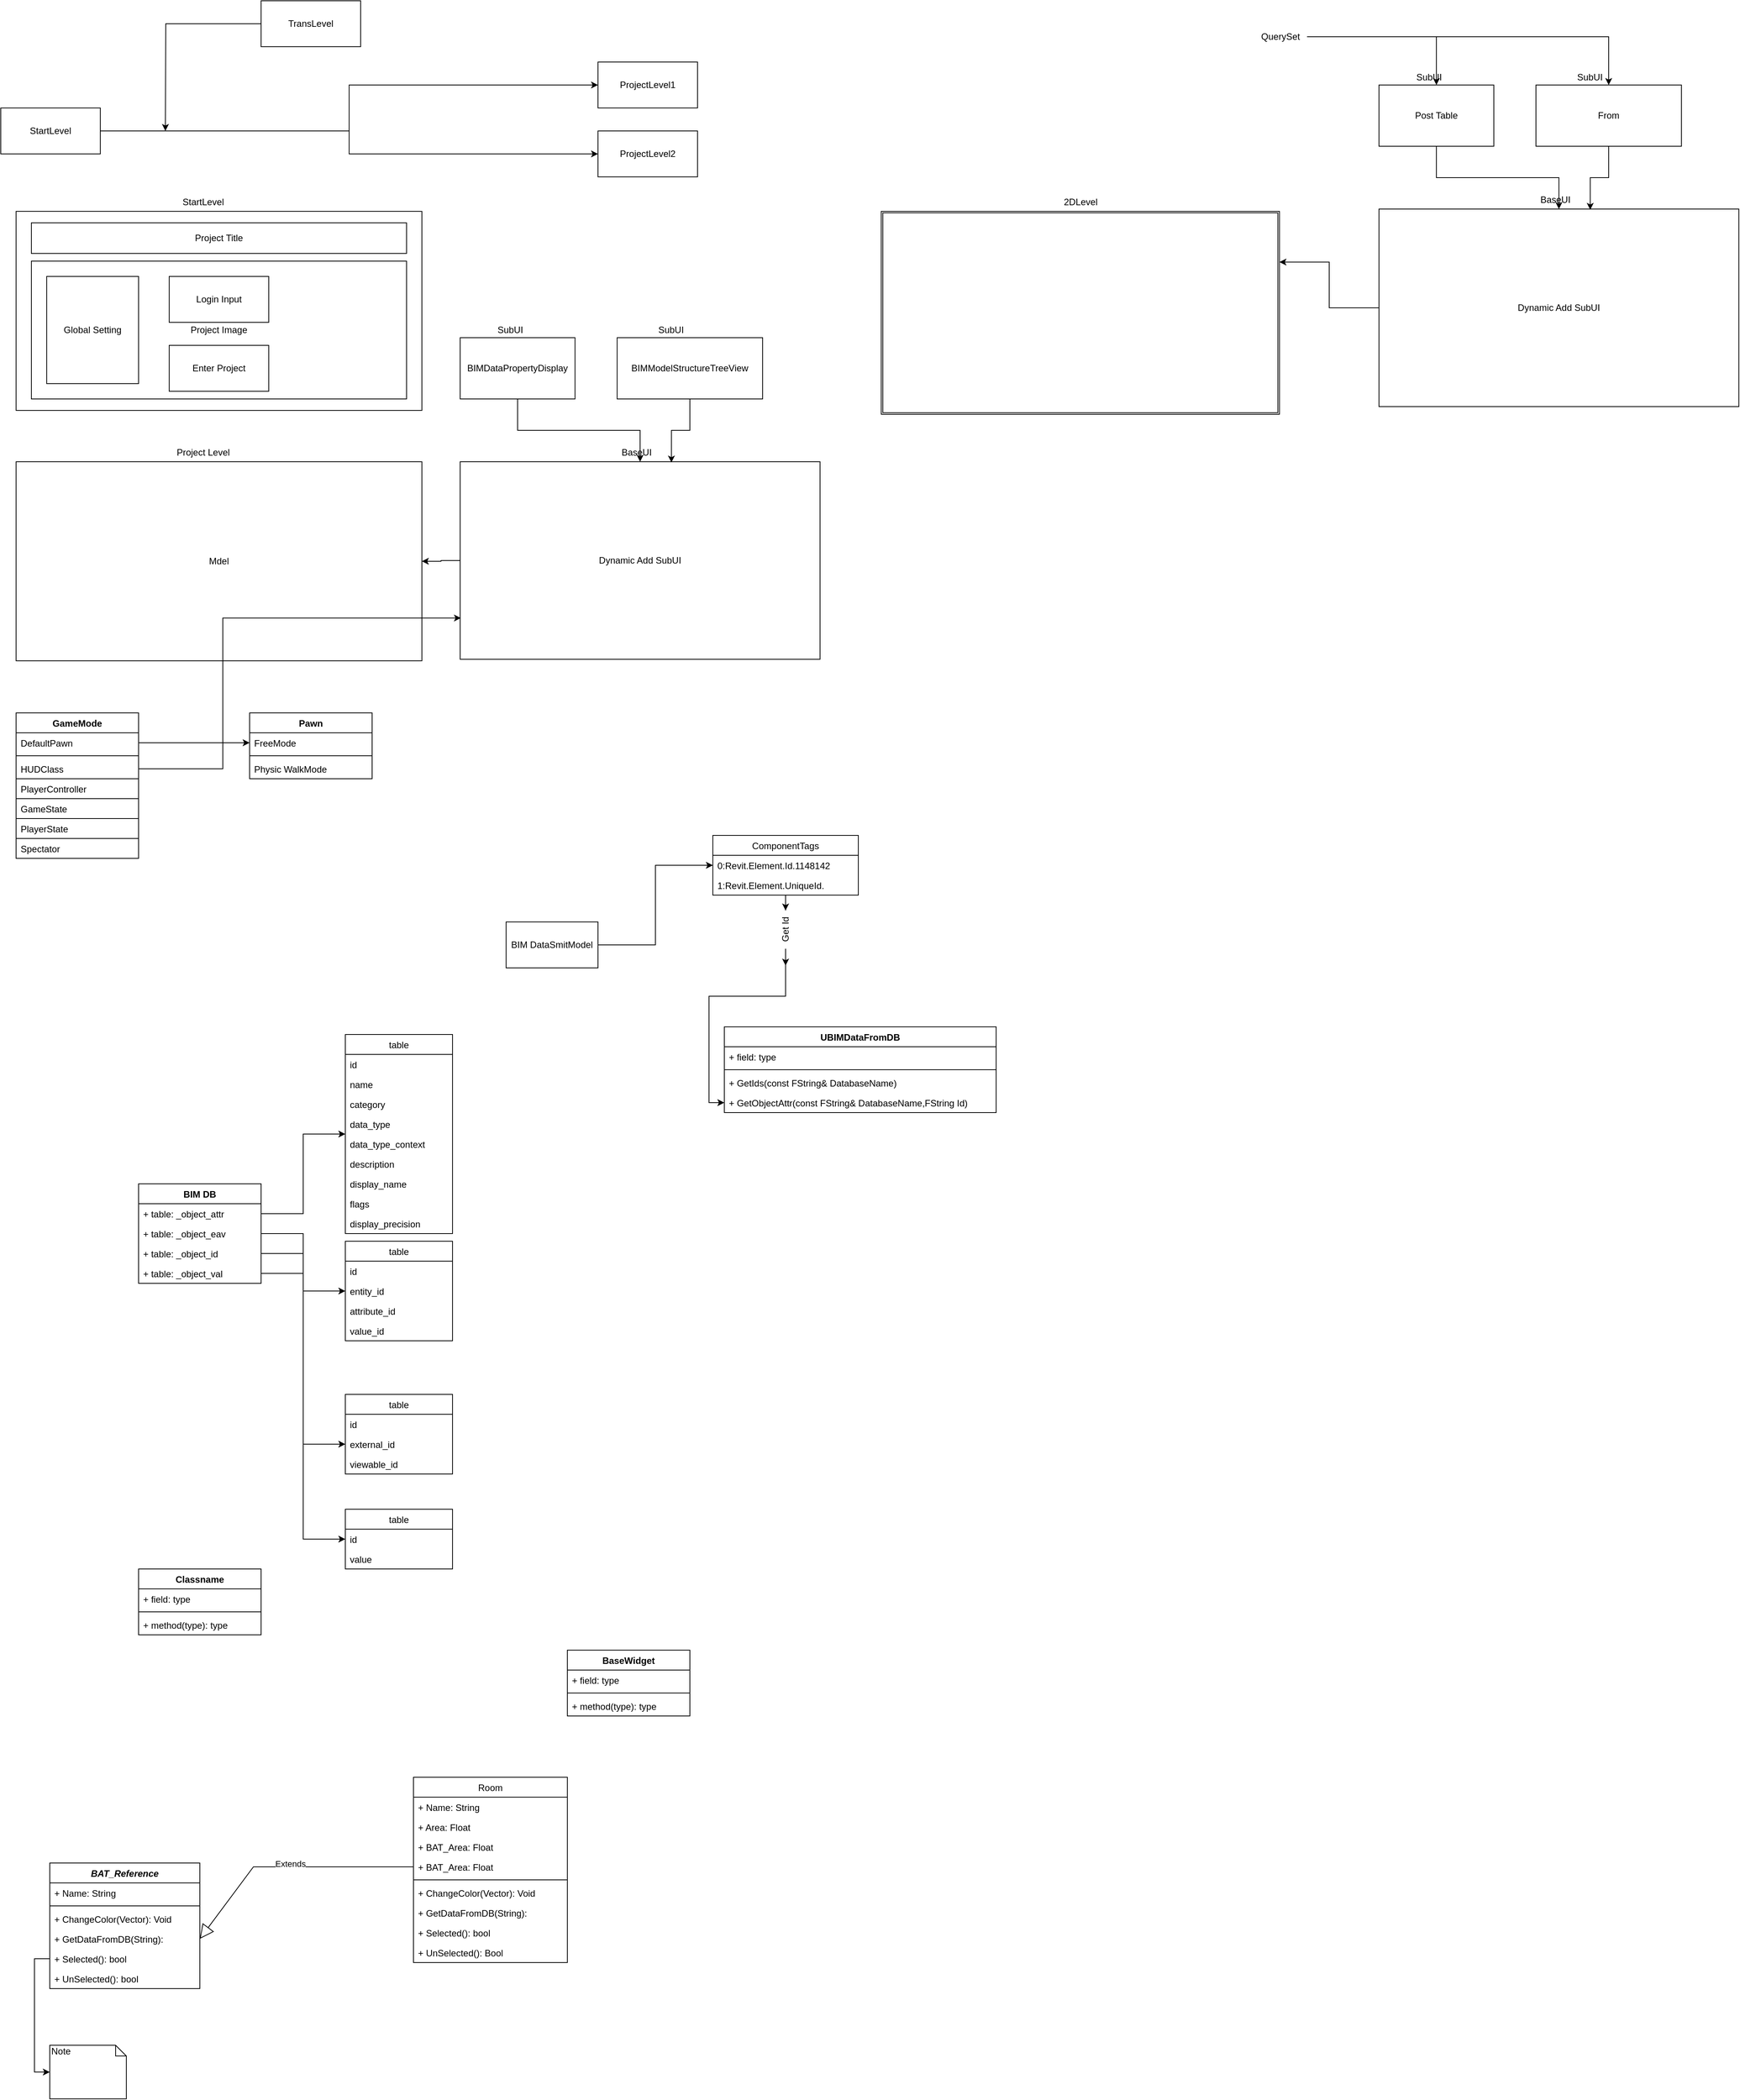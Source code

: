 <mxfile version="13.1.3" type="github">
  <diagram name="Page-1" id="9f46799a-70d6-7492-0946-bef42562c5a5">
    <mxGraphModel dx="1422" dy="793" grid="1" gridSize="10" guides="1" tooltips="1" connect="1" arrows="1" fold="1" page="1" pageScale="1" pageWidth="1100" pageHeight="850" background="#ffffff" math="0" shadow="0">
      <root>
        <mxCell id="0" />
        <mxCell id="1" parent="0" />
        <mxCell id="k9CPRZBm4vdzibTK0ZEi-4" style="edgeStyle=orthogonalEdgeStyle;rounded=0;orthogonalLoop=1;jettySize=auto;html=1;exitX=1;exitY=0.5;exitDx=0;exitDy=0;" parent="1" source="k9CPRZBm4vdzibTK0ZEi-2" target="k9CPRZBm4vdzibTK0ZEi-3" edge="1">
          <mxGeometry relative="1" as="geometry" />
        </mxCell>
        <mxCell id="k9CPRZBm4vdzibTK0ZEi-9" style="edgeStyle=orthogonalEdgeStyle;rounded=0;orthogonalLoop=1;jettySize=auto;html=1;" parent="1" source="k9CPRZBm4vdzibTK0ZEi-2" target="k9CPRZBm4vdzibTK0ZEi-8" edge="1">
          <mxGeometry relative="1" as="geometry" />
        </mxCell>
        <mxCell id="k9CPRZBm4vdzibTK0ZEi-2" value="StartLevel" style="rounded=0;whiteSpace=wrap;html=1;" parent="1" vertex="1">
          <mxGeometry x="40" y="160" width="130" height="60" as="geometry" />
        </mxCell>
        <mxCell id="k9CPRZBm4vdzibTK0ZEi-3" value="ProjectLevel1" style="rounded=0;whiteSpace=wrap;html=1;" parent="1" vertex="1">
          <mxGeometry x="820" y="100" width="130" height="60" as="geometry" />
        </mxCell>
        <mxCell id="k9CPRZBm4vdzibTK0ZEi-7" style="edgeStyle=orthogonalEdgeStyle;rounded=0;orthogonalLoop=1;jettySize=auto;html=1;" parent="1" source="k9CPRZBm4vdzibTK0ZEi-6" edge="1">
          <mxGeometry relative="1" as="geometry">
            <mxPoint x="255" y="190" as="targetPoint" />
          </mxGeometry>
        </mxCell>
        <mxCell id="k9CPRZBm4vdzibTK0ZEi-6" value="TransLevel" style="rounded=0;whiteSpace=wrap;html=1;" parent="1" vertex="1">
          <mxGeometry x="380" y="20" width="130" height="60" as="geometry" />
        </mxCell>
        <mxCell id="k9CPRZBm4vdzibTK0ZEi-8" value="ProjectLevel2" style="rounded=0;whiteSpace=wrap;html=1;" parent="1" vertex="1">
          <mxGeometry x="820" y="190" width="130" height="60" as="geometry" />
        </mxCell>
        <mxCell id="k9CPRZBm4vdzibTK0ZEi-12" value="" style="rounded=0;whiteSpace=wrap;html=1;" parent="1" vertex="1">
          <mxGeometry x="60" y="295" width="530" height="260" as="geometry" />
        </mxCell>
        <mxCell id="k9CPRZBm4vdzibTK0ZEi-14" value="Project Image" style="rounded=0;whiteSpace=wrap;html=1;" parent="1" vertex="1">
          <mxGeometry x="80" y="360" width="490" height="180" as="geometry" />
        </mxCell>
        <mxCell id="k9CPRZBm4vdzibTK0ZEi-15" value="Project Title" style="rounded=0;whiteSpace=wrap;html=1;" parent="1" vertex="1">
          <mxGeometry x="80" y="310" width="490" height="40" as="geometry" />
        </mxCell>
        <mxCell id="k9CPRZBm4vdzibTK0ZEi-17" value="StartLevel" style="text;html=1;align=center;verticalAlign=middle;resizable=0;points=[];autosize=1;" parent="1" vertex="1">
          <mxGeometry x="269" y="273" width="70" height="20" as="geometry" />
        </mxCell>
        <mxCell id="k9CPRZBm4vdzibTK0ZEi-18" value="Mdel" style="rounded=0;whiteSpace=wrap;html=1;" parent="1" vertex="1">
          <mxGeometry x="60" y="622" width="530" height="260" as="geometry" />
        </mxCell>
        <mxCell id="k9CPRZBm4vdzibTK0ZEi-21" value="Project Level" style="text;html=1;align=center;verticalAlign=middle;resizable=0;points=[];autosize=1;" parent="1" vertex="1">
          <mxGeometry x="264" y="600" width="80" height="20" as="geometry" />
        </mxCell>
        <mxCell id="k9CPRZBm4vdzibTK0ZEi-22" value="Login Input" style="rounded=0;whiteSpace=wrap;html=1;" parent="1" vertex="1">
          <mxGeometry x="260" y="380" width="130" height="60" as="geometry" />
        </mxCell>
        <mxCell id="k9CPRZBm4vdzibTK0ZEi-23" value="Global Setting" style="rounded=0;whiteSpace=wrap;html=1;" parent="1" vertex="1">
          <mxGeometry x="100" y="380" width="120" height="140" as="geometry" />
        </mxCell>
        <mxCell id="k9CPRZBm4vdzibTK0ZEi-24" value="Enter Project" style="rounded=0;whiteSpace=wrap;html=1;" parent="1" vertex="1">
          <mxGeometry x="260" y="470" width="130" height="60" as="geometry" />
        </mxCell>
        <mxCell id="k9CPRZBm4vdzibTK0ZEi-55" style="edgeStyle=orthogonalEdgeStyle;rounded=0;orthogonalLoop=1;jettySize=auto;html=1;" parent="1" source="k9CPRZBm4vdzibTK0ZEi-25" target="k9CPRZBm4vdzibTK0ZEi-18" edge="1">
          <mxGeometry relative="1" as="geometry" />
        </mxCell>
        <mxCell id="k9CPRZBm4vdzibTK0ZEi-25" value="Dynamic Add SubUI" style="rounded=0;whiteSpace=wrap;html=1;" parent="1" vertex="1">
          <mxGeometry x="640" y="622" width="470" height="258" as="geometry" />
        </mxCell>
        <mxCell id="k9CPRZBm4vdzibTK0ZEi-26" value="BaseUI" style="text;html=1;align=center;verticalAlign=middle;resizable=0;points=[];autosize=1;" parent="1" vertex="1">
          <mxGeometry x="845" y="600" width="50" height="20" as="geometry" />
        </mxCell>
        <mxCell id="k9CPRZBm4vdzibTK0ZEi-30" style="edgeStyle=orthogonalEdgeStyle;rounded=0;orthogonalLoop=1;jettySize=auto;html=1;" parent="1" source="k9CPRZBm4vdzibTK0ZEi-28" target="k9CPRZBm4vdzibTK0ZEi-25" edge="1">
          <mxGeometry relative="1" as="geometry" />
        </mxCell>
        <mxCell id="k9CPRZBm4vdzibTK0ZEi-28" value="BIMDataPropertyDisplay" style="rounded=0;whiteSpace=wrap;html=1;" parent="1" vertex="1">
          <mxGeometry x="640" y="460" width="150" height="80" as="geometry" />
        </mxCell>
        <mxCell id="k9CPRZBm4vdzibTK0ZEi-29" value="SubUI" style="text;html=1;align=center;verticalAlign=middle;resizable=0;points=[];autosize=1;" parent="1" vertex="1">
          <mxGeometry x="680" y="440" width="50" height="20" as="geometry" />
        </mxCell>
        <mxCell id="k9CPRZBm4vdzibTK0ZEi-37" value="GameMode" style="swimlane;fontStyle=1;align=center;verticalAlign=top;childLayout=stackLayout;horizontal=1;startSize=26;horizontalStack=0;resizeParent=1;resizeParentMax=0;resizeLast=0;collapsible=1;marginBottom=0;" parent="1" vertex="1">
          <mxGeometry x="60" y="950" width="160" height="190" as="geometry">
            <mxRectangle x="60" y="940" width="100" height="26" as="alternateBounds" />
          </mxGeometry>
        </mxCell>
        <mxCell id="k9CPRZBm4vdzibTK0ZEi-38" value="DefaultPawn" style="text;strokeColor=none;fillColor=none;align=left;verticalAlign=top;spacingLeft=4;spacingRight=4;overflow=hidden;rotatable=0;points=[[0,0.5],[1,0.5]];portConstraint=eastwest;" parent="k9CPRZBm4vdzibTK0ZEi-37" vertex="1">
          <mxGeometry y="26" width="160" height="26" as="geometry" />
        </mxCell>
        <mxCell id="k9CPRZBm4vdzibTK0ZEi-39" value="" style="line;strokeWidth=1;fillColor=none;align=left;verticalAlign=middle;spacingTop=-1;spacingLeft=3;spacingRight=3;rotatable=0;labelPosition=right;points=[];portConstraint=eastwest;" parent="k9CPRZBm4vdzibTK0ZEi-37" vertex="1">
          <mxGeometry y="52" width="160" height="8" as="geometry" />
        </mxCell>
        <mxCell id="k9CPRZBm4vdzibTK0ZEi-40" value="HUDClass" style="text;strokeColor=none;fillColor=none;align=left;verticalAlign=top;spacingLeft=4;spacingRight=4;overflow=hidden;rotatable=0;points=[[0,0.5],[1,0.5]];portConstraint=eastwest;" parent="k9CPRZBm4vdzibTK0ZEi-37" vertex="1">
          <mxGeometry y="60" width="160" height="26" as="geometry" />
        </mxCell>
        <mxCell id="k9CPRZBm4vdzibTK0ZEi-41" value="PlayerController" style="text;strokeColor=#000000;fillColor=none;align=left;verticalAlign=top;spacingLeft=4;spacingRight=4;overflow=hidden;rotatable=0;points=[[0,0.5],[1,0.5]];portConstraint=eastwest;" parent="k9CPRZBm4vdzibTK0ZEi-37" vertex="1">
          <mxGeometry y="86" width="160" height="26" as="geometry" />
        </mxCell>
        <mxCell id="k9CPRZBm4vdzibTK0ZEi-42" value="GameState" style="text;strokeColor=#000000;fillColor=none;align=left;verticalAlign=top;spacingLeft=4;spacingRight=4;overflow=hidden;rotatable=0;points=[[0,0.5],[1,0.5]];portConstraint=eastwest;" parent="k9CPRZBm4vdzibTK0ZEi-37" vertex="1">
          <mxGeometry y="112" width="160" height="26" as="geometry" />
        </mxCell>
        <mxCell id="k9CPRZBm4vdzibTK0ZEi-43" value="PlayerState" style="text;strokeColor=#000000;fillColor=none;align=left;verticalAlign=top;spacingLeft=4;spacingRight=4;overflow=hidden;rotatable=0;points=[[0,0.5],[1,0.5]];portConstraint=eastwest;" parent="k9CPRZBm4vdzibTK0ZEi-37" vertex="1">
          <mxGeometry y="138" width="160" height="26" as="geometry" />
        </mxCell>
        <mxCell id="k9CPRZBm4vdzibTK0ZEi-44" value="Spectator" style="text;strokeColor=#000000;fillColor=none;align=left;verticalAlign=top;spacingLeft=4;spacingRight=4;overflow=hidden;rotatable=0;points=[[0,0.5],[1,0.5]];portConstraint=eastwest;" parent="k9CPRZBm4vdzibTK0ZEi-37" vertex="1">
          <mxGeometry y="164" width="160" height="26" as="geometry" />
        </mxCell>
        <mxCell id="k9CPRZBm4vdzibTK0ZEi-50" style="edgeStyle=orthogonalEdgeStyle;rounded=0;orthogonalLoop=1;jettySize=auto;html=1;exitX=1;exitY=0.5;exitDx=0;exitDy=0;" parent="1" source="k9CPRZBm4vdzibTK0ZEi-38" target="k9CPRZBm4vdzibTK0ZEi-47" edge="1">
          <mxGeometry relative="1" as="geometry" />
        </mxCell>
        <mxCell id="k9CPRZBm4vdzibTK0ZEi-46" value="Pawn" style="swimlane;fontStyle=1;align=center;verticalAlign=top;childLayout=stackLayout;horizontal=1;startSize=26;horizontalStack=0;resizeParent=1;resizeParentMax=0;resizeLast=0;collapsible=1;marginBottom=0;strokeColor=#000000;" parent="1" vertex="1">
          <mxGeometry x="365" y="950" width="160" height="86" as="geometry" />
        </mxCell>
        <mxCell id="k9CPRZBm4vdzibTK0ZEi-47" value="FreeMode" style="text;strokeColor=none;fillColor=none;align=left;verticalAlign=top;spacingLeft=4;spacingRight=4;overflow=hidden;rotatable=0;points=[[0,0.5],[1,0.5]];portConstraint=eastwest;" parent="k9CPRZBm4vdzibTK0ZEi-46" vertex="1">
          <mxGeometry y="26" width="160" height="26" as="geometry" />
        </mxCell>
        <mxCell id="k9CPRZBm4vdzibTK0ZEi-48" value="" style="line;strokeWidth=1;fillColor=none;align=left;verticalAlign=middle;spacingTop=-1;spacingLeft=3;spacingRight=3;rotatable=0;labelPosition=right;points=[];portConstraint=eastwest;" parent="k9CPRZBm4vdzibTK0ZEi-46" vertex="1">
          <mxGeometry y="52" width="160" height="8" as="geometry" />
        </mxCell>
        <mxCell id="k9CPRZBm4vdzibTK0ZEi-49" value="Physic WalkMode" style="text;strokeColor=none;fillColor=none;align=left;verticalAlign=top;spacingLeft=4;spacingRight=4;overflow=hidden;rotatable=0;points=[[0,0.5],[1,0.5]];portConstraint=eastwest;" parent="k9CPRZBm4vdzibTK0ZEi-46" vertex="1">
          <mxGeometry y="60" width="160" height="26" as="geometry" />
        </mxCell>
        <mxCell id="k9CPRZBm4vdzibTK0ZEi-51" style="edgeStyle=orthogonalEdgeStyle;rounded=0;orthogonalLoop=1;jettySize=auto;html=1;entryX=0.002;entryY=0.791;entryDx=0;entryDy=0;entryPerimeter=0;" parent="1" source="k9CPRZBm4vdzibTK0ZEi-40" target="k9CPRZBm4vdzibTK0ZEi-25" edge="1">
          <mxGeometry relative="1" as="geometry">
            <Array as="points">
              <mxPoint x="330" y="1023" />
              <mxPoint x="330" y="826" />
            </Array>
          </mxGeometry>
        </mxCell>
        <mxCell id="k9CPRZBm4vdzibTK0ZEi-54" style="edgeStyle=orthogonalEdgeStyle;rounded=0;orthogonalLoop=1;jettySize=auto;html=1;entryX=0.587;entryY=0.004;entryDx=0;entryDy=0;entryPerimeter=0;" parent="1" source="k9CPRZBm4vdzibTK0ZEi-52" target="k9CPRZBm4vdzibTK0ZEi-25" edge="1">
          <mxGeometry relative="1" as="geometry" />
        </mxCell>
        <mxCell id="k9CPRZBm4vdzibTK0ZEi-52" value="BIMModelStructureTreeView" style="rounded=0;whiteSpace=wrap;html=1;" parent="1" vertex="1">
          <mxGeometry x="845" y="460" width="190" height="80" as="geometry" />
        </mxCell>
        <mxCell id="k9CPRZBm4vdzibTK0ZEi-53" value="SubUI" style="text;html=1;align=center;verticalAlign=middle;resizable=0;points=[];autosize=1;" parent="1" vertex="1">
          <mxGeometry x="890" y="440" width="50" height="20" as="geometry" />
        </mxCell>
        <mxCell id="k9CPRZBm4vdzibTK0ZEi-56" value="" style="shape=ext;double=1;rounded=0;whiteSpace=wrap;html=1;strokeColor=#000000;" parent="1" vertex="1">
          <mxGeometry x="1190" y="295" width="520" height="265" as="geometry" />
        </mxCell>
        <mxCell id="k9CPRZBm4vdzibTK0ZEi-57" value="2DLevel" style="text;html=1;align=center;verticalAlign=middle;resizable=0;points=[];autosize=1;" parent="1" vertex="1">
          <mxGeometry x="1420" y="273" width="60" height="20" as="geometry" />
        </mxCell>
        <mxCell id="k9CPRZBm4vdzibTK0ZEi-76" style="edgeStyle=orthogonalEdgeStyle;rounded=0;orthogonalLoop=1;jettySize=auto;html=1;entryX=1;entryY=0.25;entryDx=0;entryDy=0;" parent="1" source="k9CPRZBm4vdzibTK0ZEi-68" target="k9CPRZBm4vdzibTK0ZEi-56" edge="1">
          <mxGeometry relative="1" as="geometry" />
        </mxCell>
        <mxCell id="k9CPRZBm4vdzibTK0ZEi-68" value="Dynamic Add SubUI" style="rounded=0;whiteSpace=wrap;html=1;" parent="1" vertex="1">
          <mxGeometry x="1840" y="292" width="470" height="258" as="geometry" />
        </mxCell>
        <mxCell id="k9CPRZBm4vdzibTK0ZEi-69" value="BaseUI" style="text;html=1;align=center;verticalAlign=middle;resizable=0;points=[];autosize=1;" parent="1" vertex="1">
          <mxGeometry x="2045" y="270" width="50" height="20" as="geometry" />
        </mxCell>
        <mxCell id="k9CPRZBm4vdzibTK0ZEi-70" style="edgeStyle=orthogonalEdgeStyle;rounded=0;orthogonalLoop=1;jettySize=auto;html=1;" parent="1" source="k9CPRZBm4vdzibTK0ZEi-71" target="k9CPRZBm4vdzibTK0ZEi-68" edge="1">
          <mxGeometry relative="1" as="geometry" />
        </mxCell>
        <mxCell id="k9CPRZBm4vdzibTK0ZEi-71" value="Post Table" style="rounded=0;whiteSpace=wrap;html=1;" parent="1" vertex="1">
          <mxGeometry x="1840" y="130" width="150" height="80" as="geometry" />
        </mxCell>
        <mxCell id="k9CPRZBm4vdzibTK0ZEi-72" value="SubUI" style="text;html=1;align=center;verticalAlign=middle;resizable=0;points=[];autosize=1;" parent="1" vertex="1">
          <mxGeometry x="1880" y="110" width="50" height="20" as="geometry" />
        </mxCell>
        <mxCell id="k9CPRZBm4vdzibTK0ZEi-73" style="edgeStyle=orthogonalEdgeStyle;rounded=0;orthogonalLoop=1;jettySize=auto;html=1;entryX=0.587;entryY=0.004;entryDx=0;entryDy=0;entryPerimeter=0;" parent="1" source="k9CPRZBm4vdzibTK0ZEi-74" target="k9CPRZBm4vdzibTK0ZEi-68" edge="1">
          <mxGeometry relative="1" as="geometry" />
        </mxCell>
        <mxCell id="k9CPRZBm4vdzibTK0ZEi-74" value="From" style="rounded=0;whiteSpace=wrap;html=1;" parent="1" vertex="1">
          <mxGeometry x="2045" y="130" width="190" height="80" as="geometry" />
        </mxCell>
        <mxCell id="k9CPRZBm4vdzibTK0ZEi-75" value="SubUI" style="text;html=1;align=center;verticalAlign=middle;resizable=0;points=[];autosize=1;" parent="1" vertex="1">
          <mxGeometry x="2090" y="110" width="50" height="20" as="geometry" />
        </mxCell>
        <mxCell id="k9CPRZBm4vdzibTK0ZEi-79" style="edgeStyle=orthogonalEdgeStyle;rounded=0;orthogonalLoop=1;jettySize=auto;html=1;" parent="1" source="k9CPRZBm4vdzibTK0ZEi-78" target="k9CPRZBm4vdzibTK0ZEi-71" edge="1">
          <mxGeometry relative="1" as="geometry" />
        </mxCell>
        <mxCell id="k9CPRZBm4vdzibTK0ZEi-80" style="edgeStyle=orthogonalEdgeStyle;rounded=0;orthogonalLoop=1;jettySize=auto;html=1;" parent="1" source="k9CPRZBm4vdzibTK0ZEi-78" target="k9CPRZBm4vdzibTK0ZEi-74" edge="1">
          <mxGeometry relative="1" as="geometry" />
        </mxCell>
        <mxCell id="k9CPRZBm4vdzibTK0ZEi-78" value="QuerySet" style="text;html=1;align=center;verticalAlign=middle;resizable=0;points=[];autosize=1;" parent="1" vertex="1">
          <mxGeometry x="1676" y="57" width="70" height="20" as="geometry" />
        </mxCell>
        <mxCell id="blvbPl_zFzISdmnuiBMF-66" style="edgeStyle=orthogonalEdgeStyle;rounded=0;orthogonalLoop=1;jettySize=auto;html=1;exitX=1;exitY=0.5;exitDx=0;exitDy=0;entryX=0;entryY=0.5;entryDx=0;entryDy=0;" parent="1" source="blvbPl_zFzISdmnuiBMF-1" target="blvbPl_zFzISdmnuiBMF-54" edge="1">
          <mxGeometry relative="1" as="geometry" />
        </mxCell>
        <mxCell id="blvbPl_zFzISdmnuiBMF-1" value="BIM DataSmitModel" style="rounded=0;whiteSpace=wrap;html=1;" parent="1" vertex="1">
          <mxGeometry x="700" y="1223" width="120" height="60" as="geometry" />
        </mxCell>
        <mxCell id="blvbPl_zFzISdmnuiBMF-67" style="edgeStyle=orthogonalEdgeStyle;rounded=0;orthogonalLoop=1;jettySize=auto;html=1;" parent="1" source="BYONS-yTBRwHY7sCi9W4-3" edge="1">
          <mxGeometry relative="1" as="geometry">
            <mxPoint x="1065" y="1280" as="targetPoint" />
          </mxGeometry>
        </mxCell>
        <mxCell id="blvbPl_zFzISdmnuiBMF-53" value="ComponentTags" style="swimlane;fontStyle=0;childLayout=stackLayout;horizontal=1;startSize=26;fillColor=none;horizontalStack=0;resizeParent=1;resizeParentMax=0;resizeLast=0;collapsible=1;marginBottom=0;" parent="1" vertex="1">
          <mxGeometry x="970" y="1110" width="190" height="78" as="geometry">
            <mxRectangle x="460" y="1549" width="50" height="26" as="alternateBounds" />
          </mxGeometry>
        </mxCell>
        <mxCell id="blvbPl_zFzISdmnuiBMF-54" value="0:Revit.Element.Id.1148142" style="text;strokeColor=none;fillColor=none;align=left;verticalAlign=top;spacingLeft=4;spacingRight=4;overflow=hidden;rotatable=0;points=[[0,0.5],[1,0.5]];portConstraint=eastwest;" parent="blvbPl_zFzISdmnuiBMF-53" vertex="1">
          <mxGeometry y="26" width="190" height="26" as="geometry" />
        </mxCell>
        <mxCell id="blvbPl_zFzISdmnuiBMF-55" value="1:Revit.Element.UniqueId." style="text;strokeColor=none;fillColor=none;align=left;verticalAlign=top;spacingLeft=4;spacingRight=4;overflow=hidden;rotatable=0;points=[[0,0.5],[1,0.5]];portConstraint=eastwest;" parent="blvbPl_zFzISdmnuiBMF-53" vertex="1">
          <mxGeometry y="52" width="190" height="26" as="geometry" />
        </mxCell>
        <mxCell id="blvbPl_zFzISdmnuiBMF-2" value="BIM DB" style="swimlane;fontStyle=1;align=center;verticalAlign=top;childLayout=stackLayout;horizontal=1;startSize=26;horizontalStack=0;resizeParent=1;resizeParentMax=0;resizeLast=0;collapsible=1;marginBottom=0;" parent="1" vertex="1">
          <mxGeometry x="220" y="1565" width="160" height="130" as="geometry" />
        </mxCell>
        <mxCell id="blvbPl_zFzISdmnuiBMF-3" value="+ table: _object_attr" style="text;strokeColor=none;fillColor=none;align=left;verticalAlign=top;spacingLeft=4;spacingRight=4;overflow=hidden;rotatable=0;points=[[0,0.5],[1,0.5]];portConstraint=eastwest;" parent="blvbPl_zFzISdmnuiBMF-2" vertex="1">
          <mxGeometry y="26" width="160" height="26" as="geometry" />
        </mxCell>
        <mxCell id="blvbPl_zFzISdmnuiBMF-5" value="+ table: _object_eav" style="text;strokeColor=none;fillColor=none;align=left;verticalAlign=top;spacingLeft=4;spacingRight=4;overflow=hidden;rotatable=0;points=[[0,0.5],[1,0.5]];portConstraint=eastwest;" parent="blvbPl_zFzISdmnuiBMF-2" vertex="1">
          <mxGeometry y="52" width="160" height="26" as="geometry" />
        </mxCell>
        <mxCell id="blvbPl_zFzISdmnuiBMF-6" value="+ table: _object_id" style="text;strokeColor=none;fillColor=none;align=left;verticalAlign=top;spacingLeft=4;spacingRight=4;overflow=hidden;rotatable=0;points=[[0,0.5],[1,0.5]];portConstraint=eastwest;" parent="blvbPl_zFzISdmnuiBMF-2" vertex="1">
          <mxGeometry y="78" width="160" height="26" as="geometry" />
        </mxCell>
        <mxCell id="blvbPl_zFzISdmnuiBMF-7" value="+ table: _object_val" style="text;strokeColor=none;fillColor=none;align=left;verticalAlign=top;spacingLeft=4;spacingRight=4;overflow=hidden;rotatable=0;points=[[0,0.5],[1,0.5]];portConstraint=eastwest;" parent="blvbPl_zFzISdmnuiBMF-2" vertex="1">
          <mxGeometry y="104" width="160" height="26" as="geometry" />
        </mxCell>
        <mxCell id="blvbPl_zFzISdmnuiBMF-12" style="edgeStyle=orthogonalEdgeStyle;rounded=0;orthogonalLoop=1;jettySize=auto;html=1;" parent="1" source="blvbPl_zFzISdmnuiBMF-3" target="blvbPl_zFzISdmnuiBMF-8" edge="1">
          <mxGeometry relative="1" as="geometry" />
        </mxCell>
        <mxCell id="blvbPl_zFzISdmnuiBMF-8" value="table" style="swimlane;fontStyle=0;childLayout=stackLayout;horizontal=1;startSize=26;fillColor=none;horizontalStack=0;resizeParent=1;resizeParentMax=0;resizeLast=0;collapsible=1;marginBottom=0;" parent="1" vertex="1">
          <mxGeometry x="490" y="1370" width="140" height="260" as="geometry">
            <mxRectangle x="460" y="1549" width="50" height="26" as="alternateBounds" />
          </mxGeometry>
        </mxCell>
        <mxCell id="blvbPl_zFzISdmnuiBMF-9" value="id" style="text;strokeColor=none;fillColor=none;align=left;verticalAlign=top;spacingLeft=4;spacingRight=4;overflow=hidden;rotatable=0;points=[[0,0.5],[1,0.5]];portConstraint=eastwest;" parent="blvbPl_zFzISdmnuiBMF-8" vertex="1">
          <mxGeometry y="26" width="140" height="26" as="geometry" />
        </mxCell>
        <mxCell id="blvbPl_zFzISdmnuiBMF-10" value="name" style="text;strokeColor=none;fillColor=none;align=left;verticalAlign=top;spacingLeft=4;spacingRight=4;overflow=hidden;rotatable=0;points=[[0,0.5],[1,0.5]];portConstraint=eastwest;" parent="blvbPl_zFzISdmnuiBMF-8" vertex="1">
          <mxGeometry y="52" width="140" height="26" as="geometry" />
        </mxCell>
        <mxCell id="blvbPl_zFzISdmnuiBMF-11" value="category" style="text;strokeColor=none;fillColor=none;align=left;verticalAlign=top;spacingLeft=4;spacingRight=4;overflow=hidden;rotatable=0;points=[[0,0.5],[1,0.5]];portConstraint=eastwest;" parent="blvbPl_zFzISdmnuiBMF-8" vertex="1">
          <mxGeometry y="78" width="140" height="26" as="geometry" />
        </mxCell>
        <mxCell id="blvbPl_zFzISdmnuiBMF-13" value="data_type" style="text;strokeColor=none;fillColor=none;align=left;verticalAlign=top;spacingLeft=4;spacingRight=4;overflow=hidden;rotatable=0;points=[[0,0.5],[1,0.5]];portConstraint=eastwest;" parent="blvbPl_zFzISdmnuiBMF-8" vertex="1">
          <mxGeometry y="104" width="140" height="26" as="geometry" />
        </mxCell>
        <mxCell id="blvbPl_zFzISdmnuiBMF-14" value="data_type_context" style="text;strokeColor=none;fillColor=none;align=left;verticalAlign=top;spacingLeft=4;spacingRight=4;overflow=hidden;rotatable=0;points=[[0,0.5],[1,0.5]];portConstraint=eastwest;" parent="blvbPl_zFzISdmnuiBMF-8" vertex="1">
          <mxGeometry y="130" width="140" height="26" as="geometry" />
        </mxCell>
        <mxCell id="blvbPl_zFzISdmnuiBMF-15" value="description" style="text;strokeColor=none;fillColor=none;align=left;verticalAlign=top;spacingLeft=4;spacingRight=4;overflow=hidden;rotatable=0;points=[[0,0.5],[1,0.5]];portConstraint=eastwest;" parent="blvbPl_zFzISdmnuiBMF-8" vertex="1">
          <mxGeometry y="156" width="140" height="26" as="geometry" />
        </mxCell>
        <mxCell id="blvbPl_zFzISdmnuiBMF-16" value="display_name" style="text;strokeColor=none;fillColor=none;align=left;verticalAlign=top;spacingLeft=4;spacingRight=4;overflow=hidden;rotatable=0;points=[[0,0.5],[1,0.5]];portConstraint=eastwest;" parent="blvbPl_zFzISdmnuiBMF-8" vertex="1">
          <mxGeometry y="182" width="140" height="26" as="geometry" />
        </mxCell>
        <mxCell id="blvbPl_zFzISdmnuiBMF-17" value="flags" style="text;strokeColor=none;fillColor=none;align=left;verticalAlign=top;spacingLeft=4;spacingRight=4;overflow=hidden;rotatable=0;points=[[0,0.5],[1,0.5]];portConstraint=eastwest;" parent="blvbPl_zFzISdmnuiBMF-8" vertex="1">
          <mxGeometry y="208" width="140" height="26" as="geometry" />
        </mxCell>
        <mxCell id="blvbPl_zFzISdmnuiBMF-18" value="display_precision" style="text;strokeColor=none;fillColor=none;align=left;verticalAlign=top;spacingLeft=4;spacingRight=4;overflow=hidden;rotatable=0;points=[[0,0.5],[1,0.5]];portConstraint=eastwest;" parent="blvbPl_zFzISdmnuiBMF-8" vertex="1">
          <mxGeometry y="234" width="140" height="26" as="geometry" />
        </mxCell>
        <mxCell id="blvbPl_zFzISdmnuiBMF-19" value="table" style="swimlane;fontStyle=0;childLayout=stackLayout;horizontal=1;startSize=26;fillColor=none;horizontalStack=0;resizeParent=1;resizeParentMax=0;resizeLast=0;collapsible=1;marginBottom=0;" parent="1" vertex="1">
          <mxGeometry x="490" y="1640" width="140" height="130" as="geometry">
            <mxRectangle x="460" y="1549" width="50" height="26" as="alternateBounds" />
          </mxGeometry>
        </mxCell>
        <mxCell id="blvbPl_zFzISdmnuiBMF-20" value="id" style="text;strokeColor=none;fillColor=none;align=left;verticalAlign=top;spacingLeft=4;spacingRight=4;overflow=hidden;rotatable=0;points=[[0,0.5],[1,0.5]];portConstraint=eastwest;" parent="blvbPl_zFzISdmnuiBMF-19" vertex="1">
          <mxGeometry y="26" width="140" height="26" as="geometry" />
        </mxCell>
        <mxCell id="blvbPl_zFzISdmnuiBMF-21" value="entity_id" style="text;strokeColor=none;fillColor=none;align=left;verticalAlign=top;spacingLeft=4;spacingRight=4;overflow=hidden;rotatable=0;points=[[0,0.5],[1,0.5]];portConstraint=eastwest;" parent="blvbPl_zFzISdmnuiBMF-19" vertex="1">
          <mxGeometry y="52" width="140" height="26" as="geometry" />
        </mxCell>
        <mxCell id="blvbPl_zFzISdmnuiBMF-22" value="attribute_id" style="text;strokeColor=none;fillColor=none;align=left;verticalAlign=top;spacingLeft=4;spacingRight=4;overflow=hidden;rotatable=0;points=[[0,0.5],[1,0.5]];portConstraint=eastwest;" parent="blvbPl_zFzISdmnuiBMF-19" vertex="1">
          <mxGeometry y="78" width="140" height="26" as="geometry" />
        </mxCell>
        <mxCell id="blvbPl_zFzISdmnuiBMF-23" value="value_id" style="text;strokeColor=none;fillColor=none;align=left;verticalAlign=top;spacingLeft=4;spacingRight=4;overflow=hidden;rotatable=0;points=[[0,0.5],[1,0.5]];portConstraint=eastwest;" parent="blvbPl_zFzISdmnuiBMF-19" vertex="1">
          <mxGeometry y="104" width="140" height="26" as="geometry" />
        </mxCell>
        <mxCell id="blvbPl_zFzISdmnuiBMF-29" style="edgeStyle=orthogonalEdgeStyle;rounded=0;orthogonalLoop=1;jettySize=auto;html=1;entryX=0;entryY=0.5;entryDx=0;entryDy=0;" parent="1" source="blvbPl_zFzISdmnuiBMF-5" target="blvbPl_zFzISdmnuiBMF-19" edge="1">
          <mxGeometry relative="1" as="geometry" />
        </mxCell>
        <mxCell id="blvbPl_zFzISdmnuiBMF-41" style="edgeStyle=orthogonalEdgeStyle;rounded=0;orthogonalLoop=1;jettySize=auto;html=1;entryX=0;entryY=0.5;entryDx=0;entryDy=0;" parent="1" source="blvbPl_zFzISdmnuiBMF-6" target="blvbPl_zFzISdmnuiBMF-32" edge="1">
          <mxGeometry relative="1" as="geometry" />
        </mxCell>
        <mxCell id="blvbPl_zFzISdmnuiBMF-30" value="table" style="swimlane;fontStyle=0;childLayout=stackLayout;horizontal=1;startSize=26;fillColor=none;horizontalStack=0;resizeParent=1;resizeParentMax=0;resizeLast=0;collapsible=1;marginBottom=0;" parent="1" vertex="1">
          <mxGeometry x="490" y="1840" width="140" height="104" as="geometry">
            <mxRectangle x="460" y="1549" width="50" height="26" as="alternateBounds" />
          </mxGeometry>
        </mxCell>
        <mxCell id="blvbPl_zFzISdmnuiBMF-31" value="id" style="text;strokeColor=none;fillColor=none;align=left;verticalAlign=top;spacingLeft=4;spacingRight=4;overflow=hidden;rotatable=0;points=[[0,0.5],[1,0.5]];portConstraint=eastwest;" parent="blvbPl_zFzISdmnuiBMF-30" vertex="1">
          <mxGeometry y="26" width="140" height="26" as="geometry" />
        </mxCell>
        <mxCell id="blvbPl_zFzISdmnuiBMF-32" value="external_id" style="text;strokeColor=none;fillColor=none;align=left;verticalAlign=top;spacingLeft=4;spacingRight=4;overflow=hidden;rotatable=0;points=[[0,0.5],[1,0.5]];portConstraint=eastwest;" parent="blvbPl_zFzISdmnuiBMF-30" vertex="1">
          <mxGeometry y="52" width="140" height="26" as="geometry" />
        </mxCell>
        <mxCell id="blvbPl_zFzISdmnuiBMF-33" value="viewable_id" style="text;strokeColor=none;fillColor=none;align=left;verticalAlign=top;spacingLeft=4;spacingRight=4;overflow=hidden;rotatable=0;points=[[0,0.5],[1,0.5]];portConstraint=eastwest;" parent="blvbPl_zFzISdmnuiBMF-30" vertex="1">
          <mxGeometry y="78" width="140" height="26" as="geometry" />
        </mxCell>
        <mxCell id="blvbPl_zFzISdmnuiBMF-52" style="edgeStyle=orthogonalEdgeStyle;rounded=0;orthogonalLoop=1;jettySize=auto;html=1;exitX=1;exitY=0.5;exitDx=0;exitDy=0;entryX=0;entryY=0.5;entryDx=0;entryDy=0;" parent="1" source="blvbPl_zFzISdmnuiBMF-7" target="blvbPl_zFzISdmnuiBMF-42" edge="1">
          <mxGeometry relative="1" as="geometry" />
        </mxCell>
        <mxCell id="blvbPl_zFzISdmnuiBMF-42" value="table" style="swimlane;fontStyle=0;childLayout=stackLayout;horizontal=1;startSize=26;fillColor=none;horizontalStack=0;resizeParent=1;resizeParentMax=0;resizeLast=0;collapsible=1;marginBottom=0;" parent="1" vertex="1">
          <mxGeometry x="490" y="1990" width="140" height="78" as="geometry">
            <mxRectangle x="490" y="1990" width="50" height="26" as="alternateBounds" />
          </mxGeometry>
        </mxCell>
        <mxCell id="blvbPl_zFzISdmnuiBMF-43" value="id" style="text;strokeColor=none;fillColor=none;align=left;verticalAlign=top;spacingLeft=4;spacingRight=4;overflow=hidden;rotatable=0;points=[[0,0.5],[1,0.5]];portConstraint=eastwest;" parent="blvbPl_zFzISdmnuiBMF-42" vertex="1">
          <mxGeometry y="26" width="140" height="26" as="geometry" />
        </mxCell>
        <mxCell id="blvbPl_zFzISdmnuiBMF-44" value="value" style="text;strokeColor=none;fillColor=none;align=left;verticalAlign=top;spacingLeft=4;spacingRight=4;overflow=hidden;rotatable=0;points=[[0,0.5],[1,0.5]];portConstraint=eastwest;" parent="blvbPl_zFzISdmnuiBMF-42" vertex="1">
          <mxGeometry y="52" width="140" height="26" as="geometry" />
        </mxCell>
        <mxCell id="PW84FLQURkwlP2RJjSWp-1" style="edgeStyle=orthogonalEdgeStyle;rounded=0;orthogonalLoop=1;jettySize=auto;html=1;entryX=0;entryY=0.5;entryDx=0;entryDy=0;" parent="1" source="BYONS-yTBRwHY7sCi9W4-3" target="BYONS-yTBRwHY7sCi9W4-9" edge="1">
          <mxGeometry relative="1" as="geometry">
            <Array as="points">
              <mxPoint x="1065" y="1320" />
              <mxPoint x="965" y="1320" />
              <mxPoint x="965" y="1459" />
            </Array>
          </mxGeometry>
        </mxCell>
        <mxCell id="BYONS-yTBRwHY7sCi9W4-3" value="Get Id" style="text;html=1;align=center;verticalAlign=middle;resizable=0;points=[];autosize=1;rotation=270;" parent="1" vertex="1">
          <mxGeometry x="1040" y="1223" width="50" height="20" as="geometry" />
        </mxCell>
        <mxCell id="BYONS-yTBRwHY7sCi9W4-4" style="edgeStyle=orthogonalEdgeStyle;rounded=0;orthogonalLoop=1;jettySize=auto;html=1;" parent="1" source="blvbPl_zFzISdmnuiBMF-53" target="BYONS-yTBRwHY7sCi9W4-3" edge="1">
          <mxGeometry relative="1" as="geometry">
            <mxPoint x="1065" y="1280" as="targetPoint" />
            <mxPoint x="1065" y="1188" as="sourcePoint" />
          </mxGeometry>
        </mxCell>
        <mxCell id="BYONS-yTBRwHY7sCi9W4-5" value="UBIMDataFromDB" style="swimlane;fontStyle=1;align=center;verticalAlign=top;childLayout=stackLayout;horizontal=1;startSize=26;horizontalStack=0;resizeParent=1;resizeParentMax=0;resizeLast=0;collapsible=1;marginBottom=0;" parent="1" vertex="1">
          <mxGeometry x="985" y="1360" width="355" height="112" as="geometry" />
        </mxCell>
        <mxCell id="BYONS-yTBRwHY7sCi9W4-6" value="+ field: type" style="text;strokeColor=none;fillColor=none;align=left;verticalAlign=top;spacingLeft=4;spacingRight=4;overflow=hidden;rotatable=0;points=[[0,0.5],[1,0.5]];portConstraint=eastwest;" parent="BYONS-yTBRwHY7sCi9W4-5" vertex="1">
          <mxGeometry y="26" width="355" height="26" as="geometry" />
        </mxCell>
        <mxCell id="BYONS-yTBRwHY7sCi9W4-7" value="" style="line;strokeWidth=1;fillColor=none;align=left;verticalAlign=middle;spacingTop=-1;spacingLeft=3;spacingRight=3;rotatable=0;labelPosition=right;points=[];portConstraint=eastwest;" parent="BYONS-yTBRwHY7sCi9W4-5" vertex="1">
          <mxGeometry y="52" width="355" height="8" as="geometry" />
        </mxCell>
        <mxCell id="BYONS-yTBRwHY7sCi9W4-8" value="+ GetIds(const FString&amp; DatabaseName)" style="text;strokeColor=none;fillColor=none;align=left;verticalAlign=top;spacingLeft=4;spacingRight=4;overflow=hidden;rotatable=0;points=[[0,0.5],[1,0.5]];portConstraint=eastwest;" parent="BYONS-yTBRwHY7sCi9W4-5" vertex="1">
          <mxGeometry y="60" width="355" height="26" as="geometry" />
        </mxCell>
        <mxCell id="BYONS-yTBRwHY7sCi9W4-9" value="+ GetObjectAttr(const FString&amp; DatabaseName,FString Id)" style="text;strokeColor=none;fillColor=none;align=left;verticalAlign=top;spacingLeft=4;spacingRight=4;overflow=hidden;rotatable=0;points=[[0,0.5],[1,0.5]];portConstraint=eastwest;" parent="BYONS-yTBRwHY7sCi9W4-5" vertex="1">
          <mxGeometry y="86" width="355" height="26" as="geometry" />
        </mxCell>
        <mxCell id="9M3oVoZKjX-mtU6kJzDE-10" value="Classname" style="swimlane;fontStyle=1;align=center;verticalAlign=top;childLayout=stackLayout;horizontal=1;startSize=26;horizontalStack=0;resizeParent=1;resizeParentMax=0;resizeLast=0;collapsible=1;marginBottom=0;" parent="1" vertex="1">
          <mxGeometry x="220" y="2068" width="160" height="86" as="geometry" />
        </mxCell>
        <mxCell id="9M3oVoZKjX-mtU6kJzDE-11" value="+ field: type" style="text;strokeColor=none;fillColor=none;align=left;verticalAlign=top;spacingLeft=4;spacingRight=4;overflow=hidden;rotatable=0;points=[[0,0.5],[1,0.5]];portConstraint=eastwest;" parent="9M3oVoZKjX-mtU6kJzDE-10" vertex="1">
          <mxGeometry y="26" width="160" height="26" as="geometry" />
        </mxCell>
        <mxCell id="9M3oVoZKjX-mtU6kJzDE-12" value="" style="line;strokeWidth=1;fillColor=none;align=left;verticalAlign=middle;spacingTop=-1;spacingLeft=3;spacingRight=3;rotatable=0;labelPosition=right;points=[];portConstraint=eastwest;" parent="9M3oVoZKjX-mtU6kJzDE-10" vertex="1">
          <mxGeometry y="52" width="160" height="8" as="geometry" />
        </mxCell>
        <mxCell id="9M3oVoZKjX-mtU6kJzDE-13" value="+ method(type): type" style="text;strokeColor=none;fillColor=none;align=left;verticalAlign=top;spacingLeft=4;spacingRight=4;overflow=hidden;rotatable=0;points=[[0,0.5],[1,0.5]];portConstraint=eastwest;" parent="9M3oVoZKjX-mtU6kJzDE-10" vertex="1">
          <mxGeometry y="60" width="160" height="26" as="geometry" />
        </mxCell>
        <mxCell id="9M3oVoZKjX-mtU6kJzDE-19" value="BaseWidget" style="swimlane;fontStyle=1;align=center;verticalAlign=top;childLayout=stackLayout;horizontal=1;startSize=26;horizontalStack=0;resizeParent=1;resizeParentMax=0;resizeLast=0;collapsible=1;marginBottom=0;" parent="1" vertex="1">
          <mxGeometry x="780" y="2174" width="160" height="86" as="geometry" />
        </mxCell>
        <mxCell id="9M3oVoZKjX-mtU6kJzDE-20" value="+ field: type" style="text;strokeColor=none;fillColor=none;align=left;verticalAlign=top;spacingLeft=4;spacingRight=4;overflow=hidden;rotatable=0;points=[[0,0.5],[1,0.5]];portConstraint=eastwest;" parent="9M3oVoZKjX-mtU6kJzDE-19" vertex="1">
          <mxGeometry y="26" width="160" height="26" as="geometry" />
        </mxCell>
        <mxCell id="9M3oVoZKjX-mtU6kJzDE-21" value="" style="line;strokeWidth=1;fillColor=none;align=left;verticalAlign=middle;spacingTop=-1;spacingLeft=3;spacingRight=3;rotatable=0;labelPosition=right;points=[];portConstraint=eastwest;" parent="9M3oVoZKjX-mtU6kJzDE-19" vertex="1">
          <mxGeometry y="52" width="160" height="8" as="geometry" />
        </mxCell>
        <mxCell id="9M3oVoZKjX-mtU6kJzDE-22" value="+ method(type): type" style="text;strokeColor=none;fillColor=none;align=left;verticalAlign=top;spacingLeft=4;spacingRight=4;overflow=hidden;rotatable=0;points=[[0,0.5],[1,0.5]];portConstraint=eastwest;" parent="9M3oVoZKjX-mtU6kJzDE-19" vertex="1">
          <mxGeometry y="60" width="160" height="26" as="geometry" />
        </mxCell>
        <mxCell id="p3HhqboVuZkuSFPHMbFr-2" value="BAT_Reference" style="swimlane;fontStyle=3;align=center;verticalAlign=top;childLayout=stackLayout;horizontal=1;startSize=26;horizontalStack=0;resizeParent=1;resizeParentMax=0;resizeLast=0;collapsible=1;marginBottom=0;" vertex="1" parent="1">
          <mxGeometry x="104" y="2452" width="196" height="164" as="geometry" />
        </mxCell>
        <mxCell id="p3HhqboVuZkuSFPHMbFr-3" value="+ Name: String" style="text;strokeColor=none;fillColor=none;align=left;verticalAlign=top;spacingLeft=4;spacingRight=4;overflow=hidden;rotatable=0;points=[[0,0.5],[1,0.5]];portConstraint=eastwest;" vertex="1" parent="p3HhqboVuZkuSFPHMbFr-2">
          <mxGeometry y="26" width="196" height="26" as="geometry" />
        </mxCell>
        <mxCell id="p3HhqboVuZkuSFPHMbFr-4" value="" style="line;strokeWidth=1;fillColor=none;align=left;verticalAlign=middle;spacingTop=-1;spacingLeft=3;spacingRight=3;rotatable=0;labelPosition=right;points=[];portConstraint=eastwest;" vertex="1" parent="p3HhqboVuZkuSFPHMbFr-2">
          <mxGeometry y="52" width="196" height="8" as="geometry" />
        </mxCell>
        <mxCell id="p3HhqboVuZkuSFPHMbFr-5" value="+ ChangeColor(Vector): Void" style="text;strokeColor=none;fillColor=none;align=left;verticalAlign=top;spacingLeft=4;spacingRight=4;overflow=hidden;rotatable=0;points=[[0,0.5],[1,0.5]];portConstraint=eastwest;" vertex="1" parent="p3HhqboVuZkuSFPHMbFr-2">
          <mxGeometry y="60" width="196" height="26" as="geometry" />
        </mxCell>
        <mxCell id="p3HhqboVuZkuSFPHMbFr-6" value="+ GetDataFromDB(String): " style="text;strokeColor=none;fillColor=none;align=left;verticalAlign=top;spacingLeft=4;spacingRight=4;overflow=hidden;rotatable=0;points=[[0,0.5],[1,0.5]];portConstraint=eastwest;" vertex="1" parent="p3HhqboVuZkuSFPHMbFr-2">
          <mxGeometry y="86" width="196" height="26" as="geometry" />
        </mxCell>
        <mxCell id="p3HhqboVuZkuSFPHMbFr-7" value="+ Selected(): bool" style="text;strokeColor=none;fillColor=none;align=left;verticalAlign=top;spacingLeft=4;spacingRight=4;overflow=hidden;rotatable=0;points=[[0,0.5],[1,0.5]];portConstraint=eastwest;" vertex="1" parent="p3HhqboVuZkuSFPHMbFr-2">
          <mxGeometry y="112" width="196" height="26" as="geometry" />
        </mxCell>
        <mxCell id="p3HhqboVuZkuSFPHMbFr-8" value="+ UnSelected(): bool" style="text;strokeColor=none;fillColor=none;align=left;verticalAlign=top;spacingLeft=4;spacingRight=4;overflow=hidden;rotatable=0;points=[[0,0.5],[1,0.5]];portConstraint=eastwest;" vertex="1" parent="p3HhqboVuZkuSFPHMbFr-2">
          <mxGeometry y="138" width="196" height="26" as="geometry" />
        </mxCell>
        <mxCell id="p3HhqboVuZkuSFPHMbFr-10" value="Extends" style="endArrow=block;endSize=16;endFill=0;html=1;exitX=0;exitY=0.5;exitDx=0;exitDy=0;rounded=0;" edge="1" parent="1" source="9M3oVoZKjX-mtU6kJzDE-9">
          <mxGeometry x="-0.012" y="-4" width="160" relative="1" as="geometry">
            <mxPoint x="340" y="2630" as="sourcePoint" />
            <mxPoint x="300" y="2551" as="targetPoint" />
            <Array as="points">
              <mxPoint x="370" y="2457" />
            </Array>
            <mxPoint as="offset" />
          </mxGeometry>
        </mxCell>
        <mxCell id="9M3oVoZKjX-mtU6kJzDE-1" value="Room" style="swimlane;fontStyle=0;childLayout=stackLayout;horizontal=1;startSize=26;fillColor=none;horizontalStack=0;resizeParent=1;resizeParentMax=0;resizeLast=0;collapsible=1;marginBottom=0;" parent="1" vertex="1">
          <mxGeometry x="579" y="2340" width="201" height="242" as="geometry" />
        </mxCell>
        <mxCell id="9M3oVoZKjX-mtU6kJzDE-2" value="+ Name: String" style="text;strokeColor=none;fillColor=none;align=left;verticalAlign=top;spacingLeft=4;spacingRight=4;overflow=hidden;rotatable=0;points=[[0,0.5],[1,0.5]];portConstraint=eastwest;" parent="9M3oVoZKjX-mtU6kJzDE-1" vertex="1">
          <mxGeometry y="26" width="201" height="26" as="geometry" />
        </mxCell>
        <mxCell id="9M3oVoZKjX-mtU6kJzDE-3" value="+ Area: Float" style="text;strokeColor=none;fillColor=none;align=left;verticalAlign=top;spacingLeft=4;spacingRight=4;overflow=hidden;rotatable=0;points=[[0,0.5],[1,0.5]];portConstraint=eastwest;" parent="9M3oVoZKjX-mtU6kJzDE-1" vertex="1">
          <mxGeometry y="52" width="201" height="26" as="geometry" />
        </mxCell>
        <mxCell id="9M3oVoZKjX-mtU6kJzDE-4" value="+ BAT_Area: Float" style="text;strokeColor=none;fillColor=none;align=left;verticalAlign=top;spacingLeft=4;spacingRight=4;overflow=hidden;rotatable=0;points=[[0,0.5],[1,0.5]];portConstraint=eastwest;" parent="9M3oVoZKjX-mtU6kJzDE-1" vertex="1">
          <mxGeometry y="78" width="201" height="26" as="geometry" />
        </mxCell>
        <mxCell id="9M3oVoZKjX-mtU6kJzDE-9" value="+ BAT_Area: Float" style="text;strokeColor=none;fillColor=none;align=left;verticalAlign=top;spacingLeft=4;spacingRight=4;overflow=hidden;rotatable=0;points=[[0,0.5],[1,0.5]];portConstraint=eastwest;" parent="9M3oVoZKjX-mtU6kJzDE-1" vertex="1">
          <mxGeometry y="104" width="201" height="26" as="geometry" />
        </mxCell>
        <mxCell id="9M3oVoZKjX-mtU6kJzDE-14" value="" style="line;strokeWidth=1;fillColor=none;align=left;verticalAlign=middle;spacingTop=-1;spacingLeft=3;spacingRight=3;rotatable=0;labelPosition=right;points=[];portConstraint=eastwest;" parent="9M3oVoZKjX-mtU6kJzDE-1" vertex="1">
          <mxGeometry y="130" width="201" height="8" as="geometry" />
        </mxCell>
        <mxCell id="9M3oVoZKjX-mtU6kJzDE-15" value="+ ChangeColor(Vector): Void" style="text;strokeColor=none;fillColor=none;align=left;verticalAlign=top;spacingLeft=4;spacingRight=4;overflow=hidden;rotatable=0;points=[[0,0.5],[1,0.5]];portConstraint=eastwest;" parent="9M3oVoZKjX-mtU6kJzDE-1" vertex="1">
          <mxGeometry y="138" width="201" height="26" as="geometry" />
        </mxCell>
        <mxCell id="9M3oVoZKjX-mtU6kJzDE-16" value="+ GetDataFromDB(String): " style="text;strokeColor=none;fillColor=none;align=left;verticalAlign=top;spacingLeft=4;spacingRight=4;overflow=hidden;rotatable=0;points=[[0,0.5],[1,0.5]];portConstraint=eastwest;" parent="9M3oVoZKjX-mtU6kJzDE-1" vertex="1">
          <mxGeometry y="164" width="201" height="26" as="geometry" />
        </mxCell>
        <mxCell id="9M3oVoZKjX-mtU6kJzDE-17" value="+ Selected(): bool " style="text;strokeColor=none;fillColor=none;align=left;verticalAlign=top;spacingLeft=4;spacingRight=4;overflow=hidden;rotatable=0;points=[[0,0.5],[1,0.5]];portConstraint=eastwest;" parent="9M3oVoZKjX-mtU6kJzDE-1" vertex="1">
          <mxGeometry y="190" width="201" height="26" as="geometry" />
        </mxCell>
        <mxCell id="9M3oVoZKjX-mtU6kJzDE-18" value="+ UnSelected(): Bool " style="text;strokeColor=none;fillColor=none;align=left;verticalAlign=top;spacingLeft=4;spacingRight=4;overflow=hidden;rotatable=0;points=[[0,0.5],[1,0.5]];portConstraint=eastwest;" parent="9M3oVoZKjX-mtU6kJzDE-1" vertex="1">
          <mxGeometry y="216" width="201" height="26" as="geometry" />
        </mxCell>
        <mxCell id="p3HhqboVuZkuSFPHMbFr-11" value="Note" style="shape=note;whiteSpace=wrap;html=1;size=14;verticalAlign=top;align=left;spacingTop=-6;" vertex="1" parent="1">
          <mxGeometry x="104" y="2690" width="100" height="70" as="geometry" />
        </mxCell>
        <mxCell id="p3HhqboVuZkuSFPHMbFr-12" style="edgeStyle=orthogonalEdgeStyle;rounded=0;orthogonalLoop=1;jettySize=auto;html=1;entryX=0;entryY=0.5;entryDx=0;entryDy=0;entryPerimeter=0;" edge="1" parent="1" source="p3HhqboVuZkuSFPHMbFr-7" target="p3HhqboVuZkuSFPHMbFr-11">
          <mxGeometry relative="1" as="geometry" />
        </mxCell>
      </root>
    </mxGraphModel>
  </diagram>
</mxfile>
